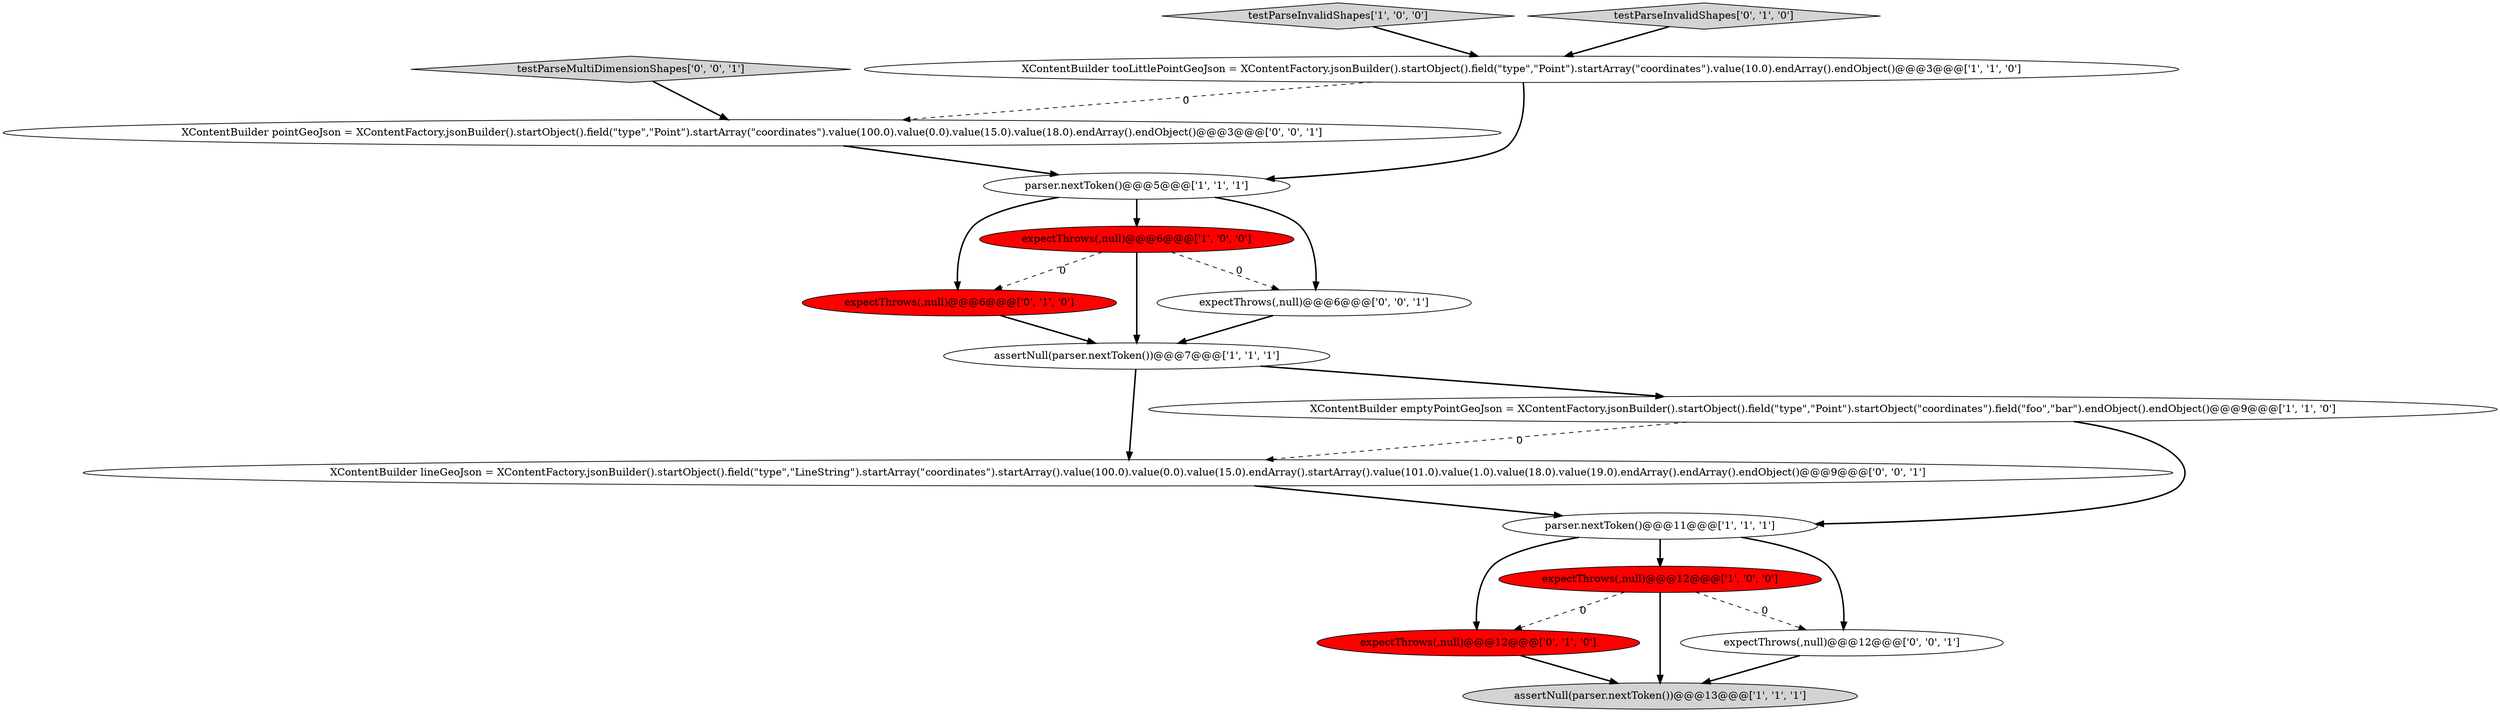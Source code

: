 digraph {
1 [style = filled, label = "assertNull(parser.nextToken())@@@13@@@['1', '1', '1']", fillcolor = lightgray, shape = ellipse image = "AAA0AAABBB1BBB"];
13 [style = filled, label = "testParseMultiDimensionShapes['0', '0', '1']", fillcolor = lightgray, shape = diamond image = "AAA0AAABBB3BBB"];
14 [style = filled, label = "XContentBuilder lineGeoJson = XContentFactory.jsonBuilder().startObject().field(\"type\",\"LineString\").startArray(\"coordinates\").startArray().value(100.0).value(0.0).value(15.0).endArray().startArray().value(101.0).value(1.0).value(18.0).value(19.0).endArray().endArray().endObject()@@@9@@@['0', '0', '1']", fillcolor = white, shape = ellipse image = "AAA0AAABBB3BBB"];
15 [style = filled, label = "XContentBuilder pointGeoJson = XContentFactory.jsonBuilder().startObject().field(\"type\",\"Point\").startArray(\"coordinates\").value(100.0).value(0.0).value(15.0).value(18.0).endArray().endObject()@@@3@@@['0', '0', '1']", fillcolor = white, shape = ellipse image = "AAA0AAABBB3BBB"];
8 [style = filled, label = "parser.nextToken()@@@11@@@['1', '1', '1']", fillcolor = white, shape = ellipse image = "AAA0AAABBB1BBB"];
2 [style = filled, label = "XContentBuilder tooLittlePointGeoJson = XContentFactory.jsonBuilder().startObject().field(\"type\",\"Point\").startArray(\"coordinates\").value(10.0).endArray().endObject()@@@3@@@['1', '1', '0']", fillcolor = white, shape = ellipse image = "AAA0AAABBB1BBB"];
3 [style = filled, label = "testParseInvalidShapes['1', '0', '0']", fillcolor = lightgray, shape = diamond image = "AAA0AAABBB1BBB"];
9 [style = filled, label = "expectThrows(,null)@@@6@@@['0', '1', '0']", fillcolor = red, shape = ellipse image = "AAA1AAABBB2BBB"];
10 [style = filled, label = "testParseInvalidShapes['0', '1', '0']", fillcolor = lightgray, shape = diamond image = "AAA0AAABBB2BBB"];
16 [style = filled, label = "expectThrows(,null)@@@6@@@['0', '0', '1']", fillcolor = white, shape = ellipse image = "AAA0AAABBB3BBB"];
4 [style = filled, label = "assertNull(parser.nextToken())@@@7@@@['1', '1', '1']", fillcolor = white, shape = ellipse image = "AAA0AAABBB1BBB"];
0 [style = filled, label = "XContentBuilder emptyPointGeoJson = XContentFactory.jsonBuilder().startObject().field(\"type\",\"Point\").startObject(\"coordinates\").field(\"foo\",\"bar\").endObject().endObject()@@@9@@@['1', '1', '0']", fillcolor = white, shape = ellipse image = "AAA0AAABBB1BBB"];
7 [style = filled, label = "expectThrows(,null)@@@6@@@['1', '0', '0']", fillcolor = red, shape = ellipse image = "AAA1AAABBB1BBB"];
11 [style = filled, label = "expectThrows(,null)@@@12@@@['0', '1', '0']", fillcolor = red, shape = ellipse image = "AAA1AAABBB2BBB"];
12 [style = filled, label = "expectThrows(,null)@@@12@@@['0', '0', '1']", fillcolor = white, shape = ellipse image = "AAA0AAABBB3BBB"];
5 [style = filled, label = "expectThrows(,null)@@@12@@@['1', '0', '0']", fillcolor = red, shape = ellipse image = "AAA1AAABBB1BBB"];
6 [style = filled, label = "parser.nextToken()@@@5@@@['1', '1', '1']", fillcolor = white, shape = ellipse image = "AAA0AAABBB1BBB"];
4->14 [style = bold, label=""];
5->12 [style = dashed, label="0"];
11->1 [style = bold, label=""];
2->6 [style = bold, label=""];
7->16 [style = dashed, label="0"];
9->4 [style = bold, label=""];
15->6 [style = bold, label=""];
7->4 [style = bold, label=""];
12->1 [style = bold, label=""];
4->0 [style = bold, label=""];
2->15 [style = dashed, label="0"];
0->14 [style = dashed, label="0"];
5->1 [style = bold, label=""];
8->5 [style = bold, label=""];
3->2 [style = bold, label=""];
5->11 [style = dashed, label="0"];
6->16 [style = bold, label=""];
7->9 [style = dashed, label="0"];
0->8 [style = bold, label=""];
10->2 [style = bold, label=""];
14->8 [style = bold, label=""];
13->15 [style = bold, label=""];
6->9 [style = bold, label=""];
6->7 [style = bold, label=""];
16->4 [style = bold, label=""];
8->11 [style = bold, label=""];
8->12 [style = bold, label=""];
}
